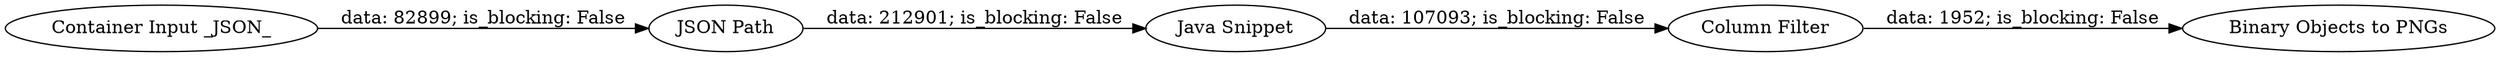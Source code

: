 digraph {
	"-6343606735773524996_3" [label="Container Input _JSON_"]
	"-6343606735773524996_10" [label="Column Filter"]
	"-6343606735773524996_8" [label="Java Snippet"]
	"-6343606735773524996_9" [label="Binary Objects to PNGs"]
	"-6343606735773524996_4" [label="JSON Path"]
	"-6343606735773524996_8" -> "-6343606735773524996_10" [label="data: 107093; is_blocking: False"]
	"-6343606735773524996_3" -> "-6343606735773524996_4" [label="data: 82899; is_blocking: False"]
	"-6343606735773524996_4" -> "-6343606735773524996_8" [label="data: 212901; is_blocking: False"]
	"-6343606735773524996_10" -> "-6343606735773524996_9" [label="data: 1952; is_blocking: False"]
	rankdir=LR
}
